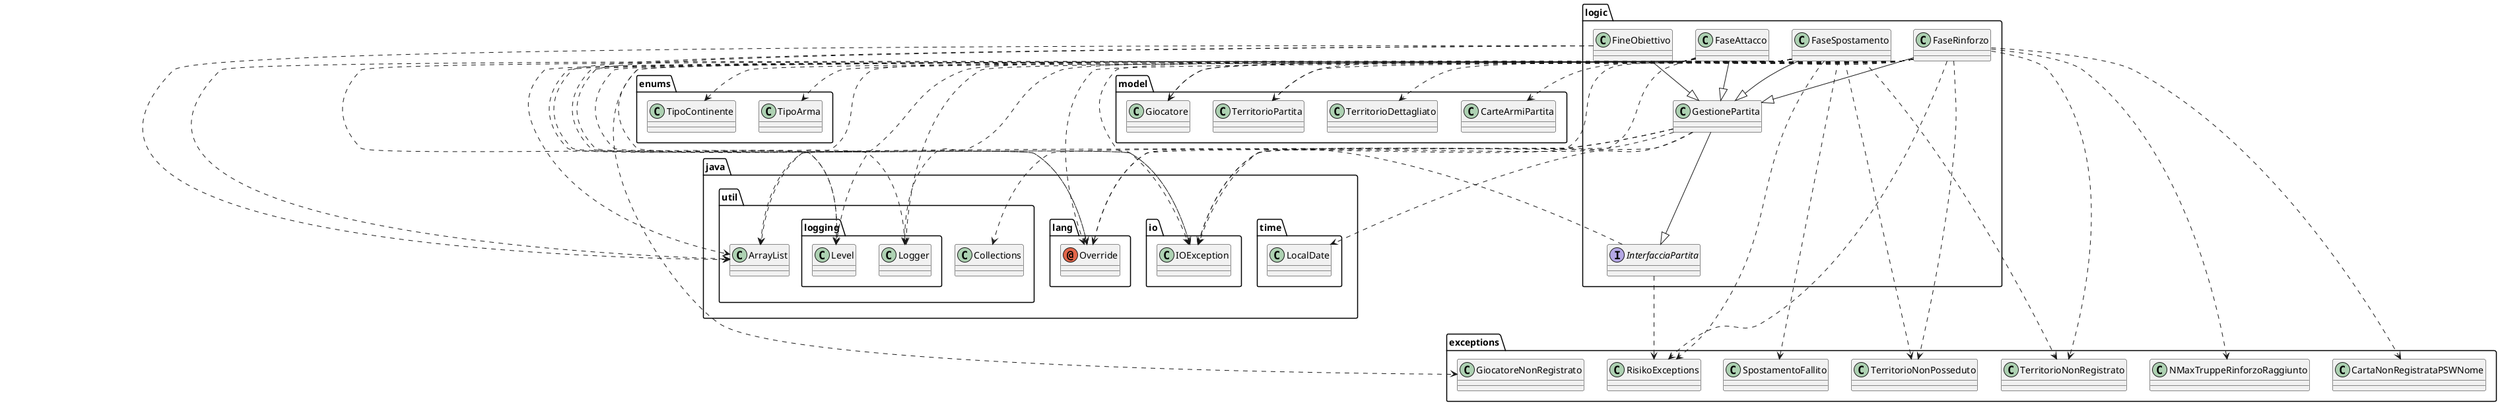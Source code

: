 @startuml
annotation java.lang.Override
class enums.TipoArma
class enums.TipoContinente
class exceptions.CartaNonRegistrataPSWNome
class exceptions.GiocatoreNonRegistrato
class exceptions.NMaxTruppeRinforzoRaggiunto
class exceptions.RisikoExceptions
class exceptions.SpostamentoFallito
class exceptions.TerritorioNonPosseduto
class exceptions.TerritorioNonRegistrato
class java.io.IOException
class java.time.LocalDate
class java.util.ArrayList
class java.util.Collections
class java.util.logging.Level
class java.util.logging.Logger
class logic.FaseAttacco
class logic.FaseRinforzo
class logic.FaseSpostamento
class logic.FineObiettivo
class logic.GestionePartita
class model.CarteArmiPartita
class model.Giocatore
class model.TerritorioDettagliato
class model.TerritorioPartita
interface logic.InterfacciaPartita
logic.FaseAttacco ..> java.lang.Override
logic.FaseAttacco ..> java.io.IOException
logic.FaseAttacco ..> java.util.ArrayList
logic.FaseAttacco ..> java.util.logging.Level
logic.FaseAttacco ..> java.util.logging.Logger
logic.FaseAttacco --|> logic.GestionePartita
logic.FaseRinforzo ..> java.lang.Override
logic.FaseRinforzo ..> enums.TipoArma
logic.FaseRinforzo ..> enums.TipoContinente
logic.FaseRinforzo ..> exceptions.CartaNonRegistrataPSWNome
logic.FaseRinforzo ..> exceptions.GiocatoreNonRegistrato
logic.FaseRinforzo ..> exceptions.NMaxTruppeRinforzoRaggiunto
logic.FaseRinforzo ..> exceptions.RisikoExceptions
logic.FaseRinforzo ..> exceptions.TerritorioNonPosseduto
logic.FaseRinforzo ..> exceptions.TerritorioNonRegistrato
logic.FaseRinforzo ..> java.io.IOException
logic.FaseRinforzo ..> java.util.ArrayList
logic.FaseRinforzo ..> java.util.logging.Level
logic.FaseRinforzo ..> java.util.logging.Logger
logic.FaseRinforzo --|> logic.GestionePartita
logic.FaseRinforzo ..> model.CarteArmiPartita
logic.FaseRinforzo ..> model.Giocatore
logic.FaseRinforzo ..> model.TerritorioDettagliato
logic.FaseRinforzo ..> model.TerritorioPartita
logic.FaseSpostamento ..> java.lang.Override
logic.FaseSpostamento ..> exceptions.RisikoExceptions
logic.FaseSpostamento ..> exceptions.SpostamentoFallito
logic.FaseSpostamento ..> exceptions.TerritorioNonPosseduto
logic.FaseSpostamento ..> exceptions.TerritorioNonRegistrato
logic.FaseSpostamento ..> java.io.IOException
logic.FaseSpostamento ..> java.util.ArrayList
logic.FaseSpostamento ..> java.util.logging.Level
logic.FaseSpostamento ..> java.util.logging.Logger
logic.FaseSpostamento --|> logic.GestionePartita
logic.FaseSpostamento ..> model.Giocatore
logic.FaseSpostamento ..> model.TerritorioPartita
logic.FineObiettivo ..> java.lang.Override
logic.FineObiettivo ..> java.io.IOException
logic.FineObiettivo ..> java.util.ArrayList
logic.FineObiettivo --|> logic.GestionePartita
logic.GestionePartita ..> java.lang.Override
logic.GestionePartita ..> java.io.IOException
logic.GestionePartita ..> java.time.LocalDate
logic.GestionePartita ..> java.util.ArrayList
logic.GestionePartita ..> java.util.Collections
logic.GestionePartita --|> logic.InterfacciaPartita
logic.InterfacciaPartita ..> exceptions.RisikoExceptions
logic.InterfacciaPartita ..> java.io.IOException
@enduml